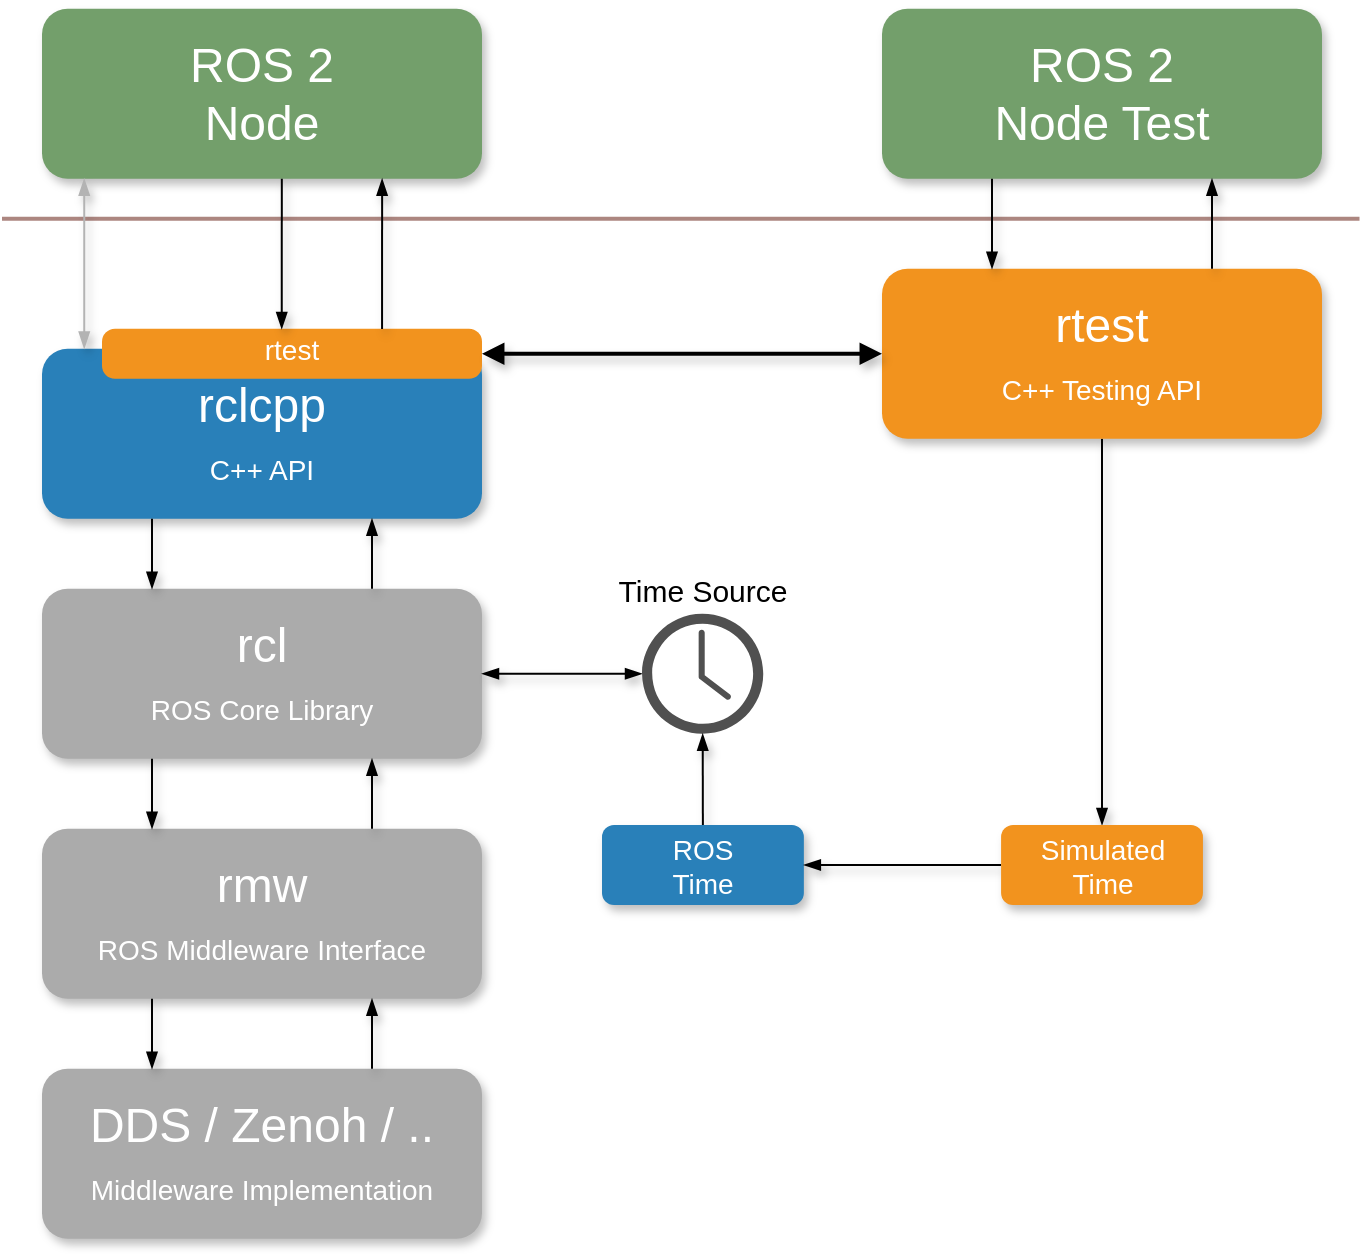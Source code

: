 <mxfile version="27.0.5">
  <diagram name="Page-1" id="dSdJeMkfFmyMUdHw3lyd">
    <mxGraphModel dx="1216" dy="1151" grid="1" gridSize="10" guides="1" tooltips="1" connect="1" arrows="1" fold="1" page="1" pageScale="1" pageWidth="850" pageHeight="1100" math="0" shadow="0">
      <root>
        <mxCell id="0" />
        <mxCell id="1" parent="0" />
        <mxCell id="8KfAuH7SRfaGY1whr0Hw-1" value="" style="line;strokeWidth=2;direction=south;html=1;fillColor=none;fontSize=13;fontColor=#000000;align=center;strokeColor=light-dark(#ac8680, #ec8f82);rotation=90;" parent="1" vertex="1">
          <mxGeometry x="1269.38" y="-100" width="10" height="678.75" as="geometry" />
        </mxCell>
        <mxCell id="8KfAuH7SRfaGY1whr0Hw-2" style="edgeStyle=none;shape=connector;curved=0;rounded=0;hachureGap=4;orthogonalLoop=1;jettySize=auto;html=1;entryX=0.5;entryY=0;entryDx=0;entryDy=0;shadow=1;strokeColor=default;align=center;verticalAlign=middle;fontFamily=Architects Daughter;fontSource=https%3A%2F%2Ffonts.googleapis.com%2Fcss%3Ffamily%3DArchitects%2BDaughter;fontSize=11;fontColor=default;labelBackgroundColor=default;startArrow=none;startFill=0;endArrow=blockThin;endFill=1;flowAnimation=0;targetPerimeterSpacing=0;" parent="1" source="8KfAuH7SRfaGY1whr0Hw-3" target="8KfAuH7SRfaGY1whr0Hw-28" edge="1">
          <mxGeometry relative="1" as="geometry" />
        </mxCell>
        <mxCell id="8KfAuH7SRfaGY1whr0Hw-3" value="rtest&lt;br&gt;&lt;div&gt;&lt;font style=&quot;font-size: 14px;&quot;&gt;C++ Testing API&lt;/font&gt;&lt;/div&gt;" style="rounded=1;whiteSpace=wrap;html=1;strokeColor=none;strokeWidth=1;fillColor=#F2931E;fontSize=24;fontColor=#FFFFFF;align=center;gradientColor=none;gradientDirection=east;verticalAlign=middle;shadow=1;" parent="1" vertex="1">
          <mxGeometry x="1375" y="264.37" width="220" height="85" as="geometry" />
        </mxCell>
        <mxCell id="8KfAuH7SRfaGY1whr0Hw-4" value="rclcpp&lt;div&gt;&lt;font style=&quot;font-size: 14px;&quot;&gt;C++ API&lt;/font&gt;&lt;/div&gt;" style="rounded=1;whiteSpace=wrap;html=1;strokeColor=none;strokeWidth=1;fillColor=#2980B9;fontSize=24;fontColor=#FFFFFF;align=center;gradientColor=none;gradientDirection=east;verticalAlign=middle;shadow=1;fontFamily=Helvetica;" parent="1" vertex="1">
          <mxGeometry x="955" y="304.37" width="220" height="85" as="geometry" />
        </mxCell>
        <mxCell id="8KfAuH7SRfaGY1whr0Hw-5" value="ROS 2&lt;div&gt;Node&lt;/div&gt;" style="rounded=1;whiteSpace=wrap;html=1;strokeColor=none;strokeWidth=1;fillColor=#739F6B;fontSize=24;fontColor=#FFFFFF;align=center;gradientColor=none;gradientDirection=east;verticalAlign=middle;shadow=1;fontFamily=Helvetica;" parent="1" vertex="1">
          <mxGeometry x="955" y="134.37" width="220" height="85" as="geometry" />
        </mxCell>
        <mxCell id="8KfAuH7SRfaGY1whr0Hw-6" value="rcl&lt;div&gt;&lt;span style=&quot;font-size: 14px;&quot;&gt;ROS Core Library&lt;/span&gt;&lt;/div&gt;" style="rounded=1;whiteSpace=wrap;html=1;strokeColor=none;strokeWidth=1;fillColor=#ABABAB;fontSize=24;fontColor=#FFFFFF;align=center;gradientColor=none;gradientDirection=east;verticalAlign=middle;shadow=1;" parent="1" vertex="1">
          <mxGeometry x="955" y="424.37" width="220" height="85" as="geometry" />
        </mxCell>
        <mxCell id="8KfAuH7SRfaGY1whr0Hw-7" value="rmw&lt;br&gt;&lt;div&gt;&lt;span style=&quot;font-size: 14px;&quot;&gt;ROS Middleware Interface&lt;/span&gt;&lt;/div&gt;" style="rounded=1;whiteSpace=wrap;html=1;strokeColor=none;strokeWidth=1;fillColor=#ABABAB;fontSize=24;fontColor=#FFFFFF;align=center;gradientColor=none;gradientDirection=east;verticalAlign=middle;shadow=1;" parent="1" vertex="1">
          <mxGeometry x="955" y="544.37" width="220" height="85" as="geometry" />
        </mxCell>
        <mxCell id="8KfAuH7SRfaGY1whr0Hw-8" value="DDS / Zenoh / ..&lt;br&gt;&lt;div&gt;&lt;span style=&quot;font-size: 14px;&quot;&gt;Middleware Implementation&lt;/span&gt;&lt;/div&gt;" style="rounded=1;whiteSpace=wrap;html=1;strokeColor=none;strokeWidth=1;fillColor=#ABABAB;fontSize=24;fontColor=#FFFFFF;align=center;gradientColor=none;gradientDirection=east;verticalAlign=middle;shadow=1;" parent="1" vertex="1">
          <mxGeometry x="955" y="664.37" width="220" height="85" as="geometry" />
        </mxCell>
        <mxCell id="8KfAuH7SRfaGY1whr0Hw-9" value="ROS 2&lt;div&gt;Node Test&lt;/div&gt;" style="rounded=1;whiteSpace=wrap;html=1;strokeColor=none;strokeWidth=1;fillColor=#739F6B;fontSize=24;fontColor=#FFFFFF;align=center;gradientColor=none;gradientDirection=east;verticalAlign=middle;shadow=1;fontFamily=Helvetica;" parent="1" vertex="1">
          <mxGeometry x="1375" y="134.37" width="220" height="85" as="geometry" />
        </mxCell>
        <mxCell id="8KfAuH7SRfaGY1whr0Hw-10" value="" style="endArrow=blockThin;html=1;rounded=0;shadow=1;hachureGap=4;strokeColor=default;align=center;verticalAlign=middle;fontFamily=Architects Daughter;fontSource=https%3A%2F%2Ffonts.googleapis.com%2Fcss%3Ffamily%3DArchitects%2BDaughter;fontSize=11;fontColor=default;labelBackgroundColor=default;flowAnimation=0;targetPerimeterSpacing=0;curved=0;endFill=1;exitX=0.25;exitY=1;exitDx=0;exitDy=0;entryX=0.25;entryY=0;entryDx=0;entryDy=0;" parent="1" source="8KfAuH7SRfaGY1whr0Hw-4" target="8KfAuH7SRfaGY1whr0Hw-6" edge="1">
          <mxGeometry width="50" height="50" relative="1" as="geometry">
            <mxPoint x="1235" y="524.37" as="sourcePoint" />
            <mxPoint x="1285" y="474.37" as="targetPoint" />
          </mxGeometry>
        </mxCell>
        <mxCell id="8KfAuH7SRfaGY1whr0Hw-11" value="" style="endArrow=blockThin;html=1;rounded=0;shadow=1;hachureGap=4;strokeColor=default;align=center;verticalAlign=middle;fontFamily=Architects Daughter;fontSource=https%3A%2F%2Ffonts.googleapis.com%2Fcss%3Ffamily%3DArchitects%2BDaughter;fontSize=11;fontColor=default;labelBackgroundColor=default;flowAnimation=0;targetPerimeterSpacing=0;curved=0;entryX=0.75;entryY=1;entryDx=0;entryDy=0;exitX=0.75;exitY=0;exitDx=0;exitDy=0;endFill=1;" parent="1" source="8KfAuH7SRfaGY1whr0Hw-6" target="8KfAuH7SRfaGY1whr0Hw-4" edge="1">
          <mxGeometry width="50" height="50" relative="1" as="geometry">
            <mxPoint x="1235" y="524.37" as="sourcePoint" />
            <mxPoint x="1285" y="474.37" as="targetPoint" />
          </mxGeometry>
        </mxCell>
        <mxCell id="8KfAuH7SRfaGY1whr0Hw-12" value="" style="endArrow=blockThin;html=1;rounded=0;shadow=1;hachureGap=4;strokeColor=default;align=center;verticalAlign=middle;fontFamily=Architects Daughter;fontSource=https%3A%2F%2Ffonts.googleapis.com%2Fcss%3Ffamily%3DArchitects%2BDaughter;fontSize=11;fontColor=default;labelBackgroundColor=default;flowAnimation=0;targetPerimeterSpacing=0;curved=0;endFill=1;exitX=0.25;exitY=1;exitDx=0;exitDy=0;entryX=0.25;entryY=0;entryDx=0;entryDy=0;" parent="1" source="8KfAuH7SRfaGY1whr0Hw-6" target="8KfAuH7SRfaGY1whr0Hw-7" edge="1">
          <mxGeometry width="50" height="50" relative="1" as="geometry">
            <mxPoint x="979.8" y="509.37" as="sourcePoint" />
            <mxPoint x="979.8" y="544.37" as="targetPoint" />
          </mxGeometry>
        </mxCell>
        <mxCell id="8KfAuH7SRfaGY1whr0Hw-13" value="" style="endArrow=blockThin;html=1;rounded=0;shadow=1;hachureGap=4;strokeColor=default;align=center;verticalAlign=middle;fontFamily=Architects Daughter;fontSource=https%3A%2F%2Ffonts.googleapis.com%2Fcss%3Ffamily%3DArchitects%2BDaughter;fontSize=11;fontColor=default;labelBackgroundColor=default;flowAnimation=0;targetPerimeterSpacing=0;curved=0;endFill=1;exitX=0.25;exitY=1;exitDx=0;exitDy=0;entryX=0.25;entryY=0;entryDx=0;entryDy=0;" parent="1" source="8KfAuH7SRfaGY1whr0Hw-7" target="8KfAuH7SRfaGY1whr0Hw-8" edge="1">
          <mxGeometry width="50" height="50" relative="1" as="geometry">
            <mxPoint x="935" y="614.37" as="sourcePoint" />
            <mxPoint x="935" y="649.37" as="targetPoint" />
          </mxGeometry>
        </mxCell>
        <mxCell id="8KfAuH7SRfaGY1whr0Hw-14" value="" style="endArrow=blockThin;html=1;rounded=0;shadow=1;hachureGap=4;strokeColor=default;align=center;verticalAlign=middle;fontFamily=Architects Daughter;fontSource=https%3A%2F%2Ffonts.googleapis.com%2Fcss%3Ffamily%3DArchitects%2BDaughter;fontSize=11;fontColor=default;labelBackgroundColor=default;flowAnimation=0;targetPerimeterSpacing=0;curved=0;entryX=0.75;entryY=1;entryDx=0;entryDy=0;exitX=0.75;exitY=0;exitDx=0;exitDy=0;endFill=1;" parent="1" source="8KfAuH7SRfaGY1whr0Hw-7" target="8KfAuH7SRfaGY1whr0Hw-6" edge="1">
          <mxGeometry width="50" height="50" relative="1" as="geometry">
            <mxPoint x="1205" y="559.37" as="sourcePoint" />
            <mxPoint x="1205" y="524.37" as="targetPoint" />
          </mxGeometry>
        </mxCell>
        <mxCell id="8KfAuH7SRfaGY1whr0Hw-15" value="" style="endArrow=blockThin;html=1;rounded=0;shadow=1;hachureGap=4;strokeColor=default;align=center;verticalAlign=middle;fontFamily=Architects Daughter;fontSource=https%3A%2F%2Ffonts.googleapis.com%2Fcss%3Ffamily%3DArchitects%2BDaughter;fontSize=11;fontColor=default;labelBackgroundColor=default;flowAnimation=0;targetPerimeterSpacing=0;curved=0;entryX=0.75;entryY=1;entryDx=0;entryDy=0;exitX=0.75;exitY=0;exitDx=0;exitDy=0;endFill=1;" parent="1" source="8KfAuH7SRfaGY1whr0Hw-8" target="8KfAuH7SRfaGY1whr0Hw-7" edge="1">
          <mxGeometry width="50" height="50" relative="1" as="geometry">
            <mxPoint x="1215" y="659.37" as="sourcePoint" />
            <mxPoint x="1215" y="624.37" as="targetPoint" />
          </mxGeometry>
        </mxCell>
        <mxCell id="8KfAuH7SRfaGY1whr0Hw-16" value="&lt;span style=&quot;font-size: 14px;&quot;&gt;rtest&lt;/span&gt;" style="rounded=1;whiteSpace=wrap;html=1;strokeColor=none;strokeWidth=1;fillColor=#F2931E;fontSize=24;fontColor=#FFFFFF;align=center;gradientColor=none;gradientDirection=east;verticalAlign=bottom;shadow=0;arcSize=26;" parent="1" vertex="1">
          <mxGeometry x="985" y="294.37" width="190" height="25" as="geometry" />
        </mxCell>
        <mxCell id="8KfAuH7SRfaGY1whr0Hw-17" value="" style="endArrow=blockThin;html=1;rounded=0;shadow=1;hachureGap=4;strokeColor=default;align=center;verticalAlign=middle;fontFamily=Architects Daughter;fontSource=https%3A%2F%2Ffonts.googleapis.com%2Fcss%3Ffamily%3DArchitects%2BDaughter;fontSize=11;fontColor=default;labelBackgroundColor=default;flowAnimation=0;targetPerimeterSpacing=0;curved=0;entryX=0.773;entryY=1;entryDx=0;entryDy=0;exitX=0.737;exitY=0.004;exitDx=0;exitDy=0;endFill=1;entryPerimeter=0;exitPerimeter=0;" parent="1" source="8KfAuH7SRfaGY1whr0Hw-16" target="8KfAuH7SRfaGY1whr0Hw-5" edge="1">
          <mxGeometry width="50" height="50" relative="1" as="geometry">
            <mxPoint x="1130" y="434.37" as="sourcePoint" />
            <mxPoint x="1130" y="399.37" as="targetPoint" />
          </mxGeometry>
        </mxCell>
        <mxCell id="8KfAuH7SRfaGY1whr0Hw-18" value="" style="endArrow=blockThin;html=1;rounded=0;shadow=1;hachureGap=4;strokeColor=default;align=center;verticalAlign=middle;fontFamily=Architects Daughter;fontSource=https%3A%2F%2Ffonts.googleapis.com%2Fcss%3Ffamily%3DArchitects%2BDaughter;fontSize=11;fontColor=default;labelBackgroundColor=default;flowAnimation=0;targetPerimeterSpacing=0;curved=0;endFill=1;exitX=0.545;exitY=1;exitDx=0;exitDy=0;entryX=0.473;entryY=0.004;entryDx=0;entryDy=0;entryPerimeter=0;exitPerimeter=0;" parent="1" source="8KfAuH7SRfaGY1whr0Hw-5" target="8KfAuH7SRfaGY1whr0Hw-16" edge="1">
          <mxGeometry width="50" height="50" relative="1" as="geometry">
            <mxPoint x="1020" y="399.37" as="sourcePoint" />
            <mxPoint x="1020" y="434.37" as="targetPoint" />
          </mxGeometry>
        </mxCell>
        <mxCell id="8KfAuH7SRfaGY1whr0Hw-19" value="" style="endArrow=blockThin;html=1;rounded=0;shadow=1;hachureGap=4;strokeColor=#B3B3B3;align=center;verticalAlign=middle;fontFamily=Architects Daughter;fontSource=https%3A%2F%2Ffonts.googleapis.com%2Fcss%3Ffamily%3DArchitects%2BDaughter;fontSize=11;fontColor=default;labelBackgroundColor=default;flowAnimation=0;targetPerimeterSpacing=0;curved=0;endFill=1;exitX=0.096;exitY=1;exitDx=0;exitDy=0;entryX=0.096;entryY=-0.001;entryDx=0;entryDy=0;exitPerimeter=0;entryPerimeter=0;startArrow=blockThin;startFill=1;" parent="1" source="8KfAuH7SRfaGY1whr0Hw-5" target="8KfAuH7SRfaGY1whr0Hw-4" edge="1">
          <mxGeometry width="50" height="50" relative="1" as="geometry">
            <mxPoint x="1030" y="409.37" as="sourcePoint" />
            <mxPoint x="1030" y="444.37" as="targetPoint" />
          </mxGeometry>
        </mxCell>
        <mxCell id="8KfAuH7SRfaGY1whr0Hw-20" value="" style="endArrow=block;startArrow=block;html=1;rounded=0;shadow=1;hachureGap=4;strokeColor=default;align=center;verticalAlign=middle;fontFamily=Architects Daughter;fontSource=https%3A%2F%2Ffonts.googleapis.com%2Fcss%3Ffamily%3DArchitects%2BDaughter;fontSize=11;fontColor=default;labelBackgroundColor=default;flowAnimation=0;targetPerimeterSpacing=0;curved=0;exitX=1;exitY=0.5;exitDx=0;exitDy=0;entryX=0;entryY=0.5;entryDx=0;entryDy=0;strokeWidth=2;startFill=1;endFill=1;" parent="1" source="8KfAuH7SRfaGY1whr0Hw-16" target="8KfAuH7SRfaGY1whr0Hw-3" edge="1">
          <mxGeometry width="50" height="50" relative="1" as="geometry">
            <mxPoint x="1205" y="399.37" as="sourcePoint" />
            <mxPoint x="1365" y="399.37" as="targetPoint" />
          </mxGeometry>
        </mxCell>
        <mxCell id="8KfAuH7SRfaGY1whr0Hw-21" value="" style="endArrow=blockThin;html=1;rounded=0;shadow=1;hachureGap=4;strokeColor=default;align=center;verticalAlign=middle;fontFamily=Architects Daughter;fontSource=https%3A%2F%2Ffonts.googleapis.com%2Fcss%3Ffamily%3DArchitects%2BDaughter;fontSize=11;fontColor=default;labelBackgroundColor=default;flowAnimation=0;targetPerimeterSpacing=0;curved=0;endFill=1;exitX=0.25;exitY=1;exitDx=0;exitDy=0;entryX=0.25;entryY=0;entryDx=0;entryDy=0;" parent="1" source="8KfAuH7SRfaGY1whr0Hw-9" target="8KfAuH7SRfaGY1whr0Hw-3" edge="1">
          <mxGeometry width="50" height="50" relative="1" as="geometry">
            <mxPoint x="1055" y="394.37" as="sourcePoint" />
            <mxPoint x="1055" y="429.37" as="targetPoint" />
          </mxGeometry>
        </mxCell>
        <mxCell id="8KfAuH7SRfaGY1whr0Hw-22" value="" style="endArrow=blockThin;html=1;rounded=0;shadow=1;hachureGap=4;strokeColor=default;align=center;verticalAlign=middle;fontFamily=Architects Daughter;fontSource=https%3A%2F%2Ffonts.googleapis.com%2Fcss%3Ffamily%3DArchitects%2BDaughter;fontSize=11;fontColor=default;labelBackgroundColor=default;flowAnimation=0;targetPerimeterSpacing=0;curved=0;entryX=0.75;entryY=1;entryDx=0;entryDy=0;exitX=0.75;exitY=0;exitDx=0;exitDy=0;endFill=1;" parent="1" source="8KfAuH7SRfaGY1whr0Hw-3" target="8KfAuH7SRfaGY1whr0Hw-9" edge="1">
          <mxGeometry width="50" height="50" relative="1" as="geometry">
            <mxPoint x="1165" y="429.37" as="sourcePoint" />
            <mxPoint x="1165" y="394.37" as="targetPoint" />
          </mxGeometry>
        </mxCell>
        <mxCell id="8KfAuH7SRfaGY1whr0Hw-23" style="edgeStyle=none;shape=connector;curved=0;rounded=0;hachureGap=4;orthogonalLoop=1;jettySize=auto;html=1;entryX=1;entryY=0.5;entryDx=0;entryDy=0;shadow=1;strokeColor=default;align=center;verticalAlign=middle;fontFamily=Architects Daughter;fontSource=https%3A%2F%2Ffonts.googleapis.com%2Fcss%3Ffamily%3DArchitects%2BDaughter;fontSize=11;fontColor=default;labelBackgroundColor=default;startArrow=blockThin;startFill=1;endArrow=blockThin;endFill=1;flowAnimation=0;targetPerimeterSpacing=0;" parent="1" source="8KfAuH7SRfaGY1whr0Hw-24" target="8KfAuH7SRfaGY1whr0Hw-6" edge="1">
          <mxGeometry relative="1" as="geometry" />
        </mxCell>
        <mxCell id="8KfAuH7SRfaGY1whr0Hw-24" value="Time Source" style="pointerEvents=1;shadow=0;dashed=0;html=1;strokeColor=none;fillColor=#505050;labelPosition=center;verticalLabelPosition=top;verticalAlign=bottom;outlineConnect=0;align=center;shape=mxgraph.office.concepts.clock;hachureGap=4;fontFamily=Helvetica;fontSize=15;fontColor=default;labelBackgroundColor=none;" parent="1" vertex="1">
          <mxGeometry x="1255" y="436.87" width="60.62" height="60" as="geometry" />
        </mxCell>
        <mxCell id="8KfAuH7SRfaGY1whr0Hw-25" style="edgeStyle=none;shape=connector;curved=0;rounded=0;hachureGap=4;orthogonalLoop=1;jettySize=auto;html=1;shadow=1;strokeColor=default;align=center;verticalAlign=middle;fontFamily=Architects Daughter;fontSource=https%3A%2F%2Ffonts.googleapis.com%2Fcss%3Ffamily%3DArchitects%2BDaughter;fontSize=11;fontColor=default;labelBackgroundColor=default;startArrow=none;startFill=0;endArrow=blockThin;endFill=1;flowAnimation=0;targetPerimeterSpacing=0;" parent="1" source="8KfAuH7SRfaGY1whr0Hw-26" target="8KfAuH7SRfaGY1whr0Hw-24" edge="1">
          <mxGeometry relative="1" as="geometry" />
        </mxCell>
        <mxCell id="8KfAuH7SRfaGY1whr0Hw-26" value="ROS&lt;br&gt;&lt;div&gt;Time&lt;/div&gt;" style="rounded=1;whiteSpace=wrap;html=1;strokeColor=none;strokeWidth=1;fillColor=#2980B9;fontSize=14;fontColor=#FFFFFF;align=center;gradientColor=none;gradientDirection=east;verticalAlign=middle;shadow=1;fontFamily=Helvetica;" parent="1" vertex="1">
          <mxGeometry x="1235" y="542.5" width="100.93" height="40" as="geometry" />
        </mxCell>
        <mxCell id="8KfAuH7SRfaGY1whr0Hw-27" style="edgeStyle=none;shape=connector;curved=0;rounded=0;hachureGap=4;orthogonalLoop=1;jettySize=auto;html=1;entryX=1;entryY=0.5;entryDx=0;entryDy=0;shadow=1;strokeColor=default;align=center;verticalAlign=middle;fontFamily=Architects Daughter;fontSource=https%3A%2F%2Ffonts.googleapis.com%2Fcss%3Ffamily%3DArchitects%2BDaughter;fontSize=11;fontColor=default;labelBackgroundColor=default;startArrow=none;startFill=0;endArrow=blockThin;endFill=1;flowAnimation=0;targetPerimeterSpacing=0;" parent="1" source="8KfAuH7SRfaGY1whr0Hw-28" target="8KfAuH7SRfaGY1whr0Hw-26" edge="1">
          <mxGeometry relative="1" as="geometry" />
        </mxCell>
        <mxCell id="8KfAuH7SRfaGY1whr0Hw-28" value="Simulated&lt;br&gt;&lt;div&gt;Time&lt;/div&gt;" style="rounded=1;whiteSpace=wrap;html=1;strokeColor=none;strokeWidth=1;fillColor=#F2931E;fontSize=14;fontColor=#FFFFFF;align=center;gradientColor=none;gradientDirection=east;verticalAlign=middle;shadow=1;" parent="1" vertex="1">
          <mxGeometry x="1434.54" y="542.5" width="100.93" height="40" as="geometry" />
        </mxCell>
      </root>
    </mxGraphModel>
  </diagram>
</mxfile>

